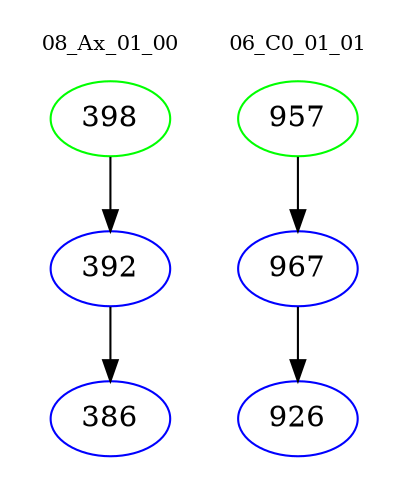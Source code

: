 digraph{
subgraph cluster_0 {
color = white
label = "08_Ax_01_00";
fontsize=10;
T0_398 [label="398", color="green"]
T0_398 -> T0_392 [color="black"]
T0_392 [label="392", color="blue"]
T0_392 -> T0_386 [color="black"]
T0_386 [label="386", color="blue"]
}
subgraph cluster_1 {
color = white
label = "06_C0_01_01";
fontsize=10;
T1_957 [label="957", color="green"]
T1_957 -> T1_967 [color="black"]
T1_967 [label="967", color="blue"]
T1_967 -> T1_926 [color="black"]
T1_926 [label="926", color="blue"]
}
}
